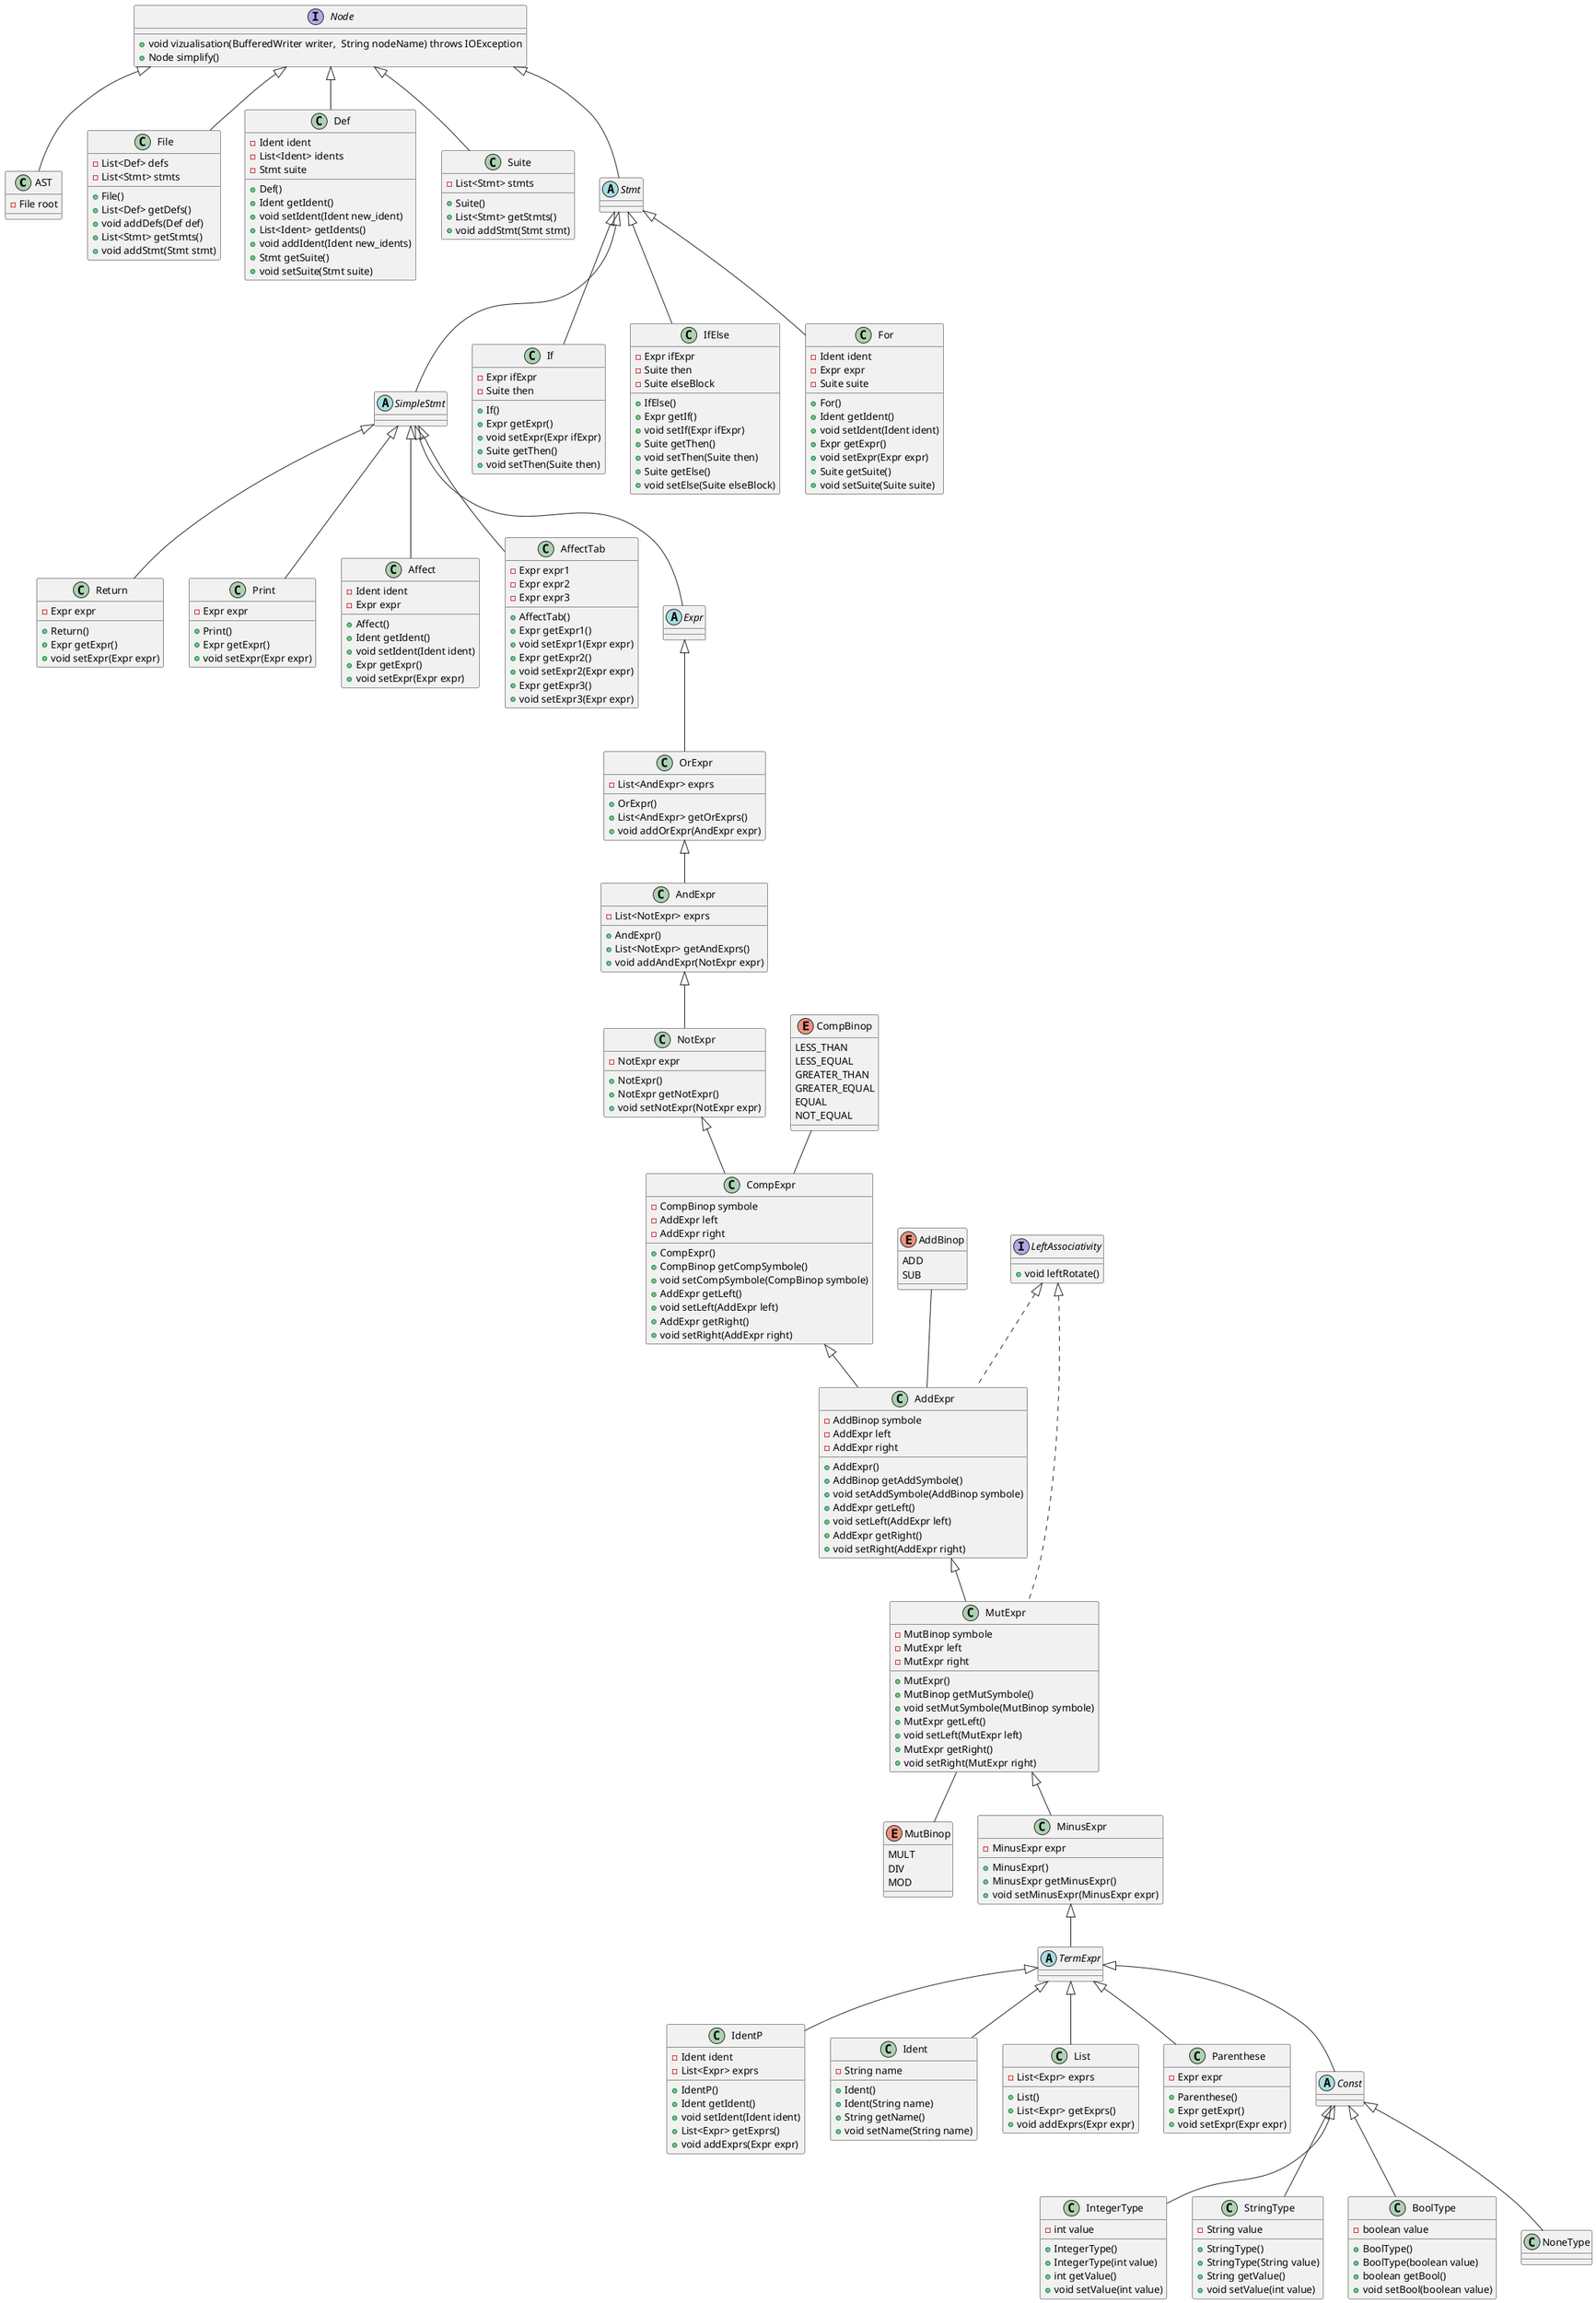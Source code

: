 @startuml AST
    class AST extends Node {
        - File root
    }

    interface Node {
        + void vizualisation(BufferedWriter writer,  String nodeName) throws IOException
        + Node simplify()
    }

    class File extends Node { 
        - List<Def> defs 
        - List<Stmt> stmts 
        + File()
        + List<Def> getDefs()
        + void addDefs(Def def)
        + List<Stmt> getStmts()
        + void addStmt(Stmt stmt)
    }

    class Def extends Node {
        - Ident ident
        - List<Ident> idents
        - Stmt suite
        + Def() 
        + Ident getIdent()
        + void setIdent(Ident new_ident)
        + List<Ident> getIdents()
        + void addIdent(Ident new_idents)
        + Stmt getSuite()
        + void setSuite(Stmt suite)
    }

    class Suite extends Node {
        - List<Stmt> stmts
        + Suite()
        + List<Stmt> getStmts()
        + void addStmt(Stmt stmt)
    }

    abstract class SimpleStmt extends Stmt

    class Return extends SimpleStmt {
        - Expr expr
        + Return()
        + Expr getExpr()
        + void setExpr(Expr expr)
    }

    class Print extends SimpleStmt {
        - Expr expr
        + Print()
        + Expr getExpr()
        + void setExpr(Expr expr)
    }

    class Affect extends SimpleStmt {
        - Ident ident
        - Expr expr
        + Affect()
        + Ident getIdent()
        + void setIdent(Ident ident)
        + Expr getExpr()
        + void setExpr(Expr expr)
    }

    class AffectTab extends SimpleStmt {
        - Expr expr1
        - Expr expr2
        - Expr expr3
        + AffectTab()
        + Expr getExpr1()
        + void setExpr1(Expr expr)
        + Expr getExpr2()
        + void setExpr2(Expr expr)
        + Expr getExpr3()
        + void setExpr3(Expr expr)
    }

    abstract class Stmt extends Node

    class If extends Stmt {
        - Expr ifExpr
        - Suite then
        + If()
        + Expr getExpr()
        + void setExpr(Expr ifExpr)
        + Suite getThen()
        + void setThen(Suite then)
    }

    class IfElse extends Stmt {
        - Expr ifExpr
        - Suite then
        - Suite elseBlock
        + IfElse()
        + Expr getIf()
        + void setIf(Expr ifExpr)
        + Suite getThen()
        + void setThen(Suite then)
        + Suite getElse()
        + void setElse(Suite elseBlock)
    }

    class For extends Stmt {
        - Ident ident
        - Expr expr
        - Suite suite
        + For()
        + Ident getIdent()
        + void setIdent(Ident ident)
        + Expr getExpr()
        + void setExpr(Expr expr)
        + Suite getSuite()
        + void setSuite(Suite suite)
    }

    abstract class Expr extends SimpleStmt 

    class OrExpr extends Expr{
        - List<AndExpr> exprs
        + OrExpr()
        + List<AndExpr> getOrExprs()
        + void addOrExpr(AndExpr expr)
    }

    class AndExpr extends OrExpr{
        - List<NotExpr> exprs
        + AndExpr()
        + List<NotExpr> getAndExprs()
        + void addAndExpr(NotExpr expr)
    }
    
    class NotExpr extends AndExpr {
        - NotExpr expr
        + NotExpr()
        + NotExpr getNotExpr()
        + void setNotExpr(NotExpr expr) 
    }

    class CompExpr extends NotExpr {
        - CompBinop symbole
        - AddExpr left
        - AddExpr right
        + CompExpr()
        + CompBinop getCompSymbole()
        + void setCompSymbole(CompBinop symbole)
        + AddExpr getLeft()
        + void setLeft(AddExpr left)
        + AddExpr getRight()
        + void setRight(AddExpr right)
    }

    enum CompBinop {
        LESS_THAN
        LESS_EQUAL
        GREATER_THAN
        GREATER_EQUAL
        EQUAL
        NOT_EQUAL
    }

    CompBinop -- CompExpr

    interface LeftAssociativity {
        + void leftRotate()
    }

    class AddExpr extends CompExpr implements LeftAssociativity{
        - AddBinop symbole
        - AddExpr left
        - AddExpr right
        + AddExpr()
        + AddBinop getAddSymbole()
        + void setAddSymbole(AddBinop symbole)
        + AddExpr getLeft()
        + void setLeft(AddExpr left)
        + AddExpr getRight()
        + void setRight(AddExpr right)
    }

    enum AddBinop {
        ADD 
        SUB
    }

    AddBinop -- AddExpr

    class MutExpr extends AddExpr implements LeftAssociativity {
        - MutBinop symbole
        - MutExpr left
        - MutExpr right
        + MutExpr()
        + MutBinop getMutSymbole()
        + void setMutSymbole(MutBinop symbole)
        + MutExpr getLeft()
        + void setLeft(MutExpr left)
        + MutExpr getRight()
        + void setRight(MutExpr right)
    }

    enum MutBinop {
        MULT
        DIV
        MOD
    }

    MutExpr -- MutBinop

    class MinusExpr extends MutExpr  {
        - MinusExpr expr
        + MinusExpr()
        + MinusExpr getMinusExpr()
        + void setMinusExpr(MinusExpr expr) 
    }

    abstract class TermExpr extends MinusExpr

    class IdentP extends TermExpr {
        - Ident ident
        - List<Expr> exprs
        + IdentP()
        + Ident getIdent() 
        + void setIdent(Ident ident)
        + List<Expr> getExprs()
        + void addExprs(Expr expr)
    }

    class Ident extends TermExpr {
        - String name
        + Ident()
        + Ident(String name)
        + String getName()
        + void setName(String name)
    }

    class List extends TermExpr {
        - List<Expr> exprs
        + List()
        + List<Expr> getExprs()
        + void addExprs(Expr expr)
    }

    class Parenthese extends TermExpr {
        - Expr expr
        + Parenthese()
        + Expr getExpr()
        + void setExpr(Expr expr)
    }
    
    abstract class Const extends TermExpr 
  
    class IntegerType extends Const {
        - int value
        + IntegerType()
        + IntegerType(int value)
        + int getValue()
        + void setValue(int value)
    }

    class StringType extends Const {
        - String value
        + StringType()
        + StringType(String value)
        + String getValue()
        + void setValue(int value)
    }

    class BoolType extends Const {
        - boolean value
        + BoolType()
        + BoolType(boolean value)
        + boolean getBool()
        + void setBool(boolean value)
    }

    class NoneType extends Const

@enduml
